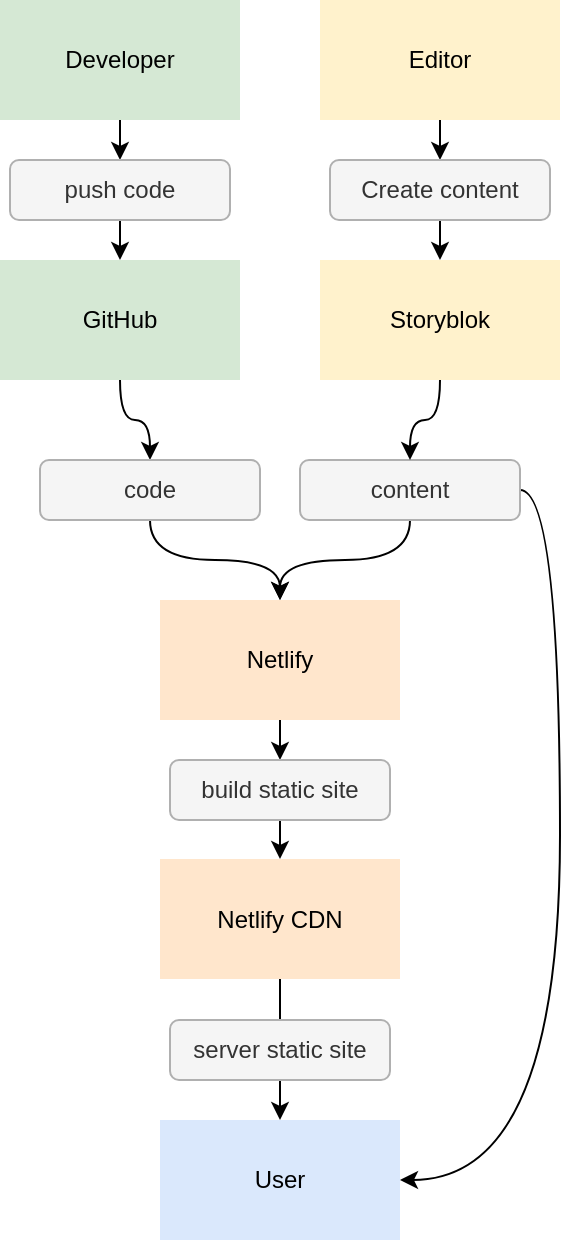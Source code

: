 <mxfile version="19.0.2" type="device"><diagram id="F97QN5XO8RNQxQk24lyn" name="Page-1"><mxGraphModel dx="1186" dy="739" grid="1" gridSize="10" guides="1" tooltips="1" connect="1" arrows="1" fold="1" page="1" pageScale="1" pageWidth="827" pageHeight="1169" math="0" shadow="0"><root><mxCell id="0"/><mxCell id="1" parent="0"/><mxCell id="M-waQrPlC3vbqbrEOSVU-11" style="edgeStyle=orthogonalEdgeStyle;rounded=0;orthogonalLoop=1;jettySize=auto;html=1;entryX=0.5;entryY=0;entryDx=0;entryDy=0;curved=1;" edge="1" parent="1" source="M-waQrPlC3vbqbrEOSVU-1" target="M-waQrPlC3vbqbrEOSVU-2"><mxGeometry relative="1" as="geometry"/></mxCell><mxCell id="M-waQrPlC3vbqbrEOSVU-1" value="Developer" style="rounded=0;whiteSpace=wrap;html=1;fillColor=#d5e8d4;strokeColor=none;" vertex="1" parent="1"><mxGeometry x="90" y="110" width="120" height="60" as="geometry"/></mxCell><mxCell id="M-waQrPlC3vbqbrEOSVU-12" style="edgeStyle=orthogonalEdgeStyle;curved=1;rounded=0;orthogonalLoop=1;jettySize=auto;html=1;" edge="1" parent="1" source="M-waQrPlC3vbqbrEOSVU-2" target="M-waQrPlC3vbqbrEOSVU-6"><mxGeometry relative="1" as="geometry"/></mxCell><mxCell id="M-waQrPlC3vbqbrEOSVU-2" value="push code" style="rounded=1;whiteSpace=wrap;html=1;fillColor=#f5f5f5;fontColor=#333333;strokeColor=#B0B0B0;" vertex="1" parent="1"><mxGeometry x="95" y="190" width="110" height="30" as="geometry"/></mxCell><mxCell id="M-waQrPlC3vbqbrEOSVU-17" style="edgeStyle=orthogonalEdgeStyle;curved=1;rounded=0;orthogonalLoop=1;jettySize=auto;html=1;entryX=0.5;entryY=0;entryDx=0;entryDy=0;" edge="1" parent="1" source="M-waQrPlC3vbqbrEOSVU-6" target="M-waQrPlC3vbqbrEOSVU-7"><mxGeometry relative="1" as="geometry"/></mxCell><mxCell id="M-waQrPlC3vbqbrEOSVU-6" value="GitHub" style="rounded=0;whiteSpace=wrap;html=1;fillColor=#d5e8d4;strokeColor=none;" vertex="1" parent="1"><mxGeometry x="90" y="240" width="120" height="60" as="geometry"/></mxCell><mxCell id="M-waQrPlC3vbqbrEOSVU-21" style="edgeStyle=orthogonalEdgeStyle;curved=1;rounded=0;orthogonalLoop=1;jettySize=auto;html=1;entryX=0.5;entryY=0;entryDx=0;entryDy=0;" edge="1" parent="1" source="M-waQrPlC3vbqbrEOSVU-7" target="M-waQrPlC3vbqbrEOSVU-19"><mxGeometry relative="1" as="geometry"/></mxCell><mxCell id="M-waQrPlC3vbqbrEOSVU-7" value="code" style="rounded=1;whiteSpace=wrap;html=1;fillColor=#f5f5f5;fontColor=#333333;strokeColor=#B0B0B0;" vertex="1" parent="1"><mxGeometry x="110" y="340" width="110" height="30" as="geometry"/></mxCell><mxCell id="M-waQrPlC3vbqbrEOSVU-22" style="edgeStyle=orthogonalEdgeStyle;curved=1;rounded=0;orthogonalLoop=1;jettySize=auto;html=1;entryX=0.5;entryY=0;entryDx=0;entryDy=0;" edge="1" parent="1" source="M-waQrPlC3vbqbrEOSVU-8" target="M-waQrPlC3vbqbrEOSVU-19"><mxGeometry relative="1" as="geometry"/></mxCell><mxCell id="M-waQrPlC3vbqbrEOSVU-32" style="edgeStyle=orthogonalEdgeStyle;curved=1;rounded=0;orthogonalLoop=1;jettySize=auto;html=1;entryX=1;entryY=0.5;entryDx=0;entryDy=0;" edge="1" parent="1" source="M-waQrPlC3vbqbrEOSVU-8" target="M-waQrPlC3vbqbrEOSVU-18"><mxGeometry relative="1" as="geometry"><Array as="points"><mxPoint x="370" y="355"/><mxPoint x="370" y="700"/></Array></mxGeometry></mxCell><mxCell id="M-waQrPlC3vbqbrEOSVU-8" value="content" style="rounded=1;whiteSpace=wrap;html=1;fillColor=#f5f5f5;fontColor=#333333;strokeColor=#B0B0B0;" vertex="1" parent="1"><mxGeometry x="240" y="340" width="110" height="30" as="geometry"/></mxCell><mxCell id="M-waQrPlC3vbqbrEOSVU-14" style="edgeStyle=orthogonalEdgeStyle;curved=1;rounded=0;orthogonalLoop=1;jettySize=auto;html=1;entryX=0.5;entryY=0;entryDx=0;entryDy=0;" edge="1" parent="1" source="M-waQrPlC3vbqbrEOSVU-9" target="M-waQrPlC3vbqbrEOSVU-13"><mxGeometry relative="1" as="geometry"/></mxCell><mxCell id="M-waQrPlC3vbqbrEOSVU-9" value="Editor" style="rounded=0;whiteSpace=wrap;html=1;fillColor=#fff2cc;strokeColor=none;" vertex="1" parent="1"><mxGeometry x="250" y="110" width="120" height="60" as="geometry"/></mxCell><mxCell id="M-waQrPlC3vbqbrEOSVU-16" style="edgeStyle=orthogonalEdgeStyle;curved=1;rounded=0;orthogonalLoop=1;jettySize=auto;html=1;entryX=0.5;entryY=0;entryDx=0;entryDy=0;" edge="1" parent="1" source="M-waQrPlC3vbqbrEOSVU-10" target="M-waQrPlC3vbqbrEOSVU-8"><mxGeometry relative="1" as="geometry"/></mxCell><mxCell id="M-waQrPlC3vbqbrEOSVU-10" value="Storyblok" style="rounded=0;whiteSpace=wrap;html=1;fillColor=#fff2cc;strokeColor=none;" vertex="1" parent="1"><mxGeometry x="250" y="240" width="120" height="60" as="geometry"/></mxCell><mxCell id="M-waQrPlC3vbqbrEOSVU-15" style="edgeStyle=orthogonalEdgeStyle;curved=1;rounded=0;orthogonalLoop=1;jettySize=auto;html=1;entryX=0.5;entryY=0;entryDx=0;entryDy=0;" edge="1" parent="1" source="M-waQrPlC3vbqbrEOSVU-13" target="M-waQrPlC3vbqbrEOSVU-10"><mxGeometry relative="1" as="geometry"/></mxCell><mxCell id="M-waQrPlC3vbqbrEOSVU-13" value="Create content" style="rounded=1;whiteSpace=wrap;html=1;fillColor=#f5f5f5;fontColor=#333333;strokeColor=#B0B0B0;" vertex="1" parent="1"><mxGeometry x="255" y="190" width="110" height="30" as="geometry"/></mxCell><mxCell id="M-waQrPlC3vbqbrEOSVU-18" value="User" style="rounded=0;whiteSpace=wrap;html=1;fillColor=#dae8fc;strokeColor=none;" vertex="1" parent="1"><mxGeometry x="170" y="670" width="120" height="60" as="geometry"/></mxCell><mxCell id="M-waQrPlC3vbqbrEOSVU-30" style="edgeStyle=orthogonalEdgeStyle;curved=1;rounded=0;orthogonalLoop=1;jettySize=auto;html=1;entryX=0.5;entryY=0;entryDx=0;entryDy=0;" edge="1" parent="1" source="M-waQrPlC3vbqbrEOSVU-19" target="M-waQrPlC3vbqbrEOSVU-26"><mxGeometry relative="1" as="geometry"/></mxCell><mxCell id="M-waQrPlC3vbqbrEOSVU-19" value="Netlify" style="rounded=0;whiteSpace=wrap;html=1;fillColor=#ffe6cc;strokeColor=none;" vertex="1" parent="1"><mxGeometry x="170" y="410" width="120" height="60" as="geometry"/></mxCell><mxCell id="M-waQrPlC3vbqbrEOSVU-24" style="edgeStyle=orthogonalEdgeStyle;curved=1;rounded=0;orthogonalLoop=1;jettySize=auto;html=1;entryX=0.5;entryY=0;entryDx=0;entryDy=0;startArrow=none;" edge="1" parent="1" target="M-waQrPlC3vbqbrEOSVU-18"><mxGeometry relative="1" as="geometry"><mxPoint x="230" y="650" as="sourcePoint"/></mxGeometry></mxCell><mxCell id="M-waQrPlC3vbqbrEOSVU-20" value="Netlify CDN" style="rounded=0;whiteSpace=wrap;html=1;fillColor=#ffe6cc;strokeColor=none;" vertex="1" parent="1"><mxGeometry x="170" y="539.5" width="120" height="60" as="geometry"/></mxCell><mxCell id="M-waQrPlC3vbqbrEOSVU-31" style="edgeStyle=orthogonalEdgeStyle;curved=1;rounded=0;orthogonalLoop=1;jettySize=auto;html=1;entryX=0.5;entryY=0;entryDx=0;entryDy=0;" edge="1" parent="1" source="M-waQrPlC3vbqbrEOSVU-26" target="M-waQrPlC3vbqbrEOSVU-20"><mxGeometry relative="1" as="geometry"/></mxCell><mxCell id="M-waQrPlC3vbqbrEOSVU-26" value="build static site" style="rounded=1;whiteSpace=wrap;html=1;fillColor=#f5f5f5;fontColor=#333333;strokeColor=#B0B0B0;" vertex="1" parent="1"><mxGeometry x="175" y="490" width="110" height="30" as="geometry"/></mxCell><mxCell id="M-waQrPlC3vbqbrEOSVU-28" value="" style="edgeStyle=orthogonalEdgeStyle;curved=1;rounded=0;orthogonalLoop=1;jettySize=auto;html=1;entryX=0.5;entryY=0;entryDx=0;entryDy=0;endArrow=none;" edge="1" parent="1" source="M-waQrPlC3vbqbrEOSVU-20"><mxGeometry relative="1" as="geometry"><mxPoint x="230" y="610" as="sourcePoint"/><mxPoint x="230" y="620" as="targetPoint"/></mxGeometry></mxCell><mxCell id="M-waQrPlC3vbqbrEOSVU-29" value="server static site" style="rounded=1;whiteSpace=wrap;html=1;fillColor=#f5f5f5;fontColor=#333333;strokeColor=#B0B0B0;" vertex="1" parent="1"><mxGeometry x="175" y="620" width="110" height="30" as="geometry"/></mxCell></root></mxGraphModel></diagram></mxfile>